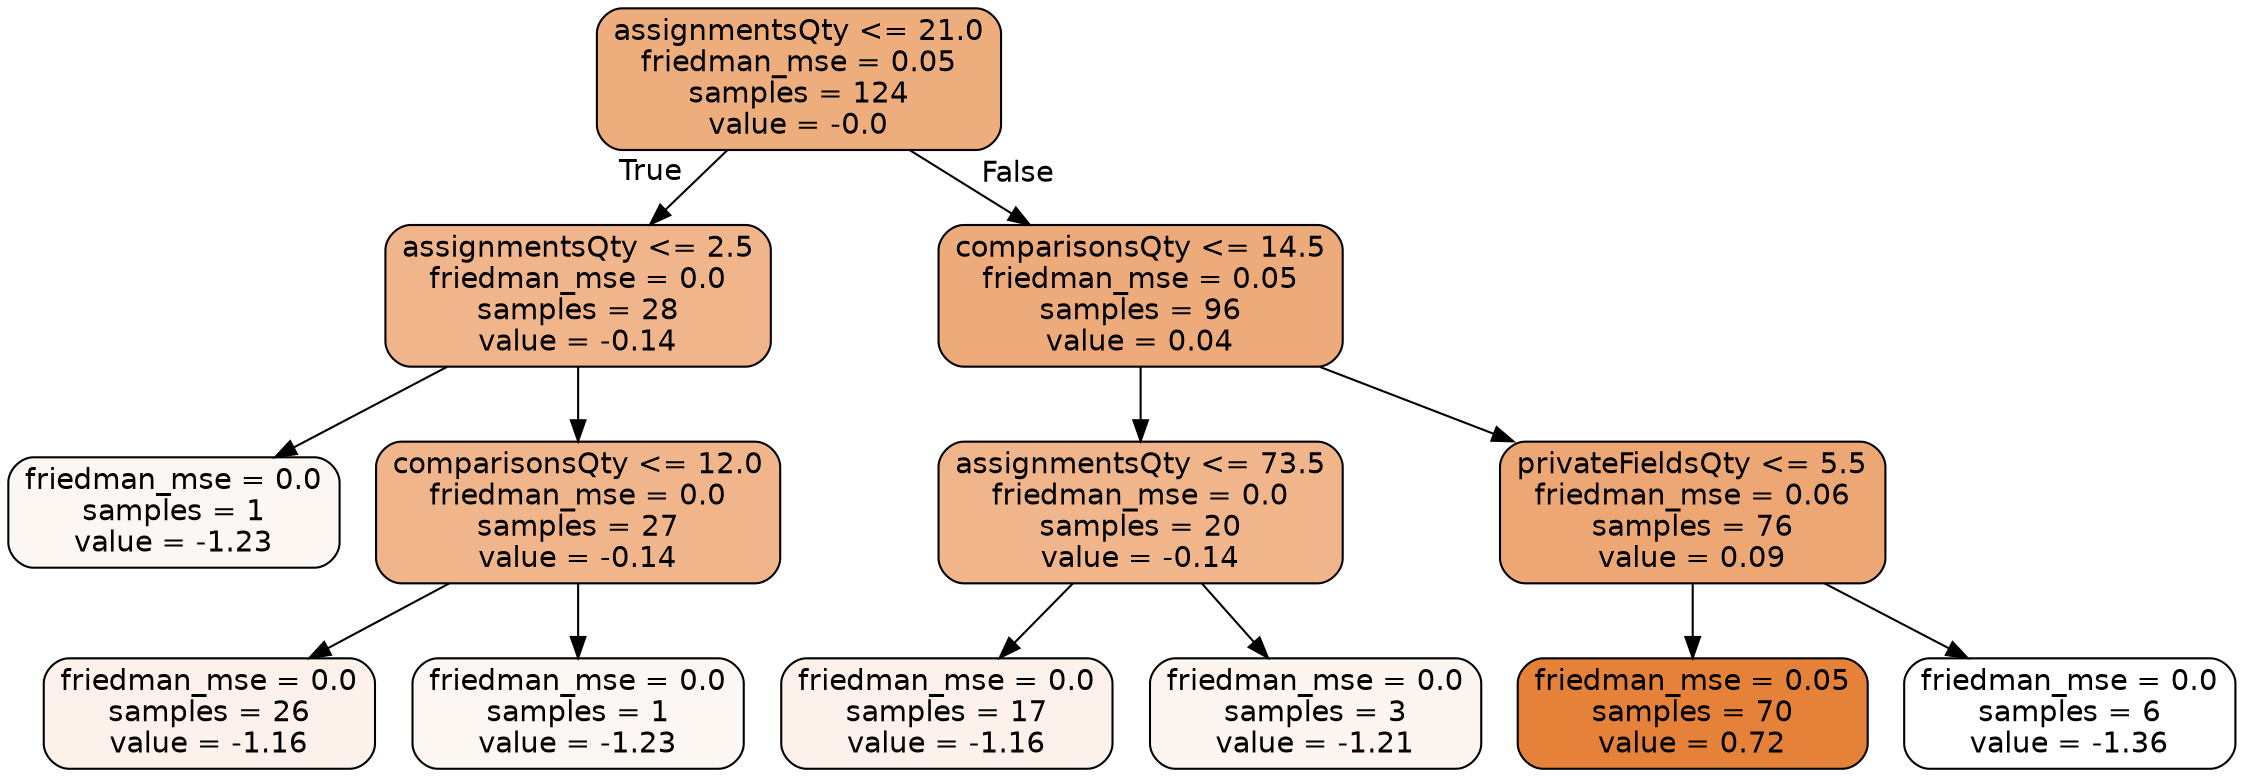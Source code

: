 digraph Tree {
node [shape=box, style="filled, rounded", color="black", fontname="helvetica"] ;
edge [fontname="helvetica"] ;
0 [label="assignmentsQty <= 21.0\nfriedman_mse = 0.05\nsamples = 124\nvalue = -0.0", fillcolor="#eead7d"] ;
1 [label="assignmentsQty <= 2.5\nfriedman_mse = 0.0\nsamples = 28\nvalue = -0.14", fillcolor="#f0b58a"] ;
0 -> 1 [labeldistance=2.5, labelangle=45, headlabel="True"] ;
9 [label="friedman_mse = 0.0\nsamples = 1\nvalue = -1.23", fillcolor="#fdf7f3"] ;
1 -> 9 ;
10 [label="comparisonsQty <= 12.0\nfriedman_mse = 0.0\nsamples = 27\nvalue = -0.14", fillcolor="#f0b58a"] ;
1 -> 10 ;
11 [label="friedman_mse = 0.0\nsamples = 26\nvalue = -1.16", fillcolor="#fcf2eb"] ;
10 -> 11 ;
12 [label="friedman_mse = 0.0\nsamples = 1\nvalue = -1.23", fillcolor="#fdf7f3"] ;
10 -> 12 ;
2 [label="comparisonsQty <= 14.5\nfriedman_mse = 0.05\nsamples = 96\nvalue = 0.04", fillcolor="#edaa7a"] ;
0 -> 2 [labeldistance=2.5, labelangle=-45, headlabel="False"] ;
3 [label="assignmentsQty <= 73.5\nfriedman_mse = 0.0\nsamples = 20\nvalue = -0.14", fillcolor="#f0b58b"] ;
2 -> 3 ;
7 [label="friedman_mse = 0.0\nsamples = 17\nvalue = -1.16", fillcolor="#fcf2eb"] ;
3 -> 7 ;
8 [label="friedman_mse = 0.0\nsamples = 3\nvalue = -1.21", fillcolor="#fdf6f0"] ;
3 -> 8 ;
4 [label="privateFieldsQty <= 5.5\nfriedman_mse = 0.06\nsamples = 76\nvalue = 0.09", fillcolor="#eda775"] ;
2 -> 4 ;
5 [label="friedman_mse = 0.05\nsamples = 70\nvalue = 0.72", fillcolor="#e58139"] ;
4 -> 5 ;
6 [label="friedman_mse = 0.0\nsamples = 6\nvalue = -1.36", fillcolor="#ffffff"] ;
4 -> 6 ;
}
